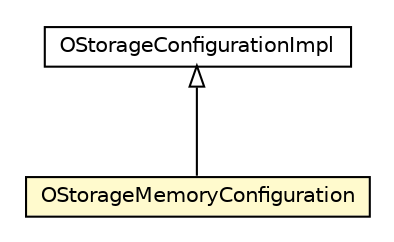#!/usr/local/bin/dot
#
# Class diagram 
# Generated by UMLGraph version R5_6-24-gf6e263 (http://www.umlgraph.org/)
#

digraph G {
	edge [fontname="Helvetica",fontsize=10,labelfontname="Helvetica",labelfontsize=10];
	node [fontname="Helvetica",fontsize=10,shape=plaintext];
	nodesep=0.25;
	ranksep=0.5;
	// com.orientechnologies.orient.core.storage.impl.local.paginated.OStorageMemoryConfiguration
	c6961507 [label=<<table title="com.orientechnologies.orient.core.storage.impl.local.paginated.OStorageMemoryConfiguration" border="0" cellborder="1" cellspacing="0" cellpadding="2" port="p" bgcolor="lemonChiffon" href="./OStorageMemoryConfiguration.html">
		<tr><td><table border="0" cellspacing="0" cellpadding="1">
<tr><td align="center" balign="center"> OStorageMemoryConfiguration </td></tr>
		</table></td></tr>
		</table>>, URL="./OStorageMemoryConfiguration.html", fontname="Helvetica", fontcolor="black", fontsize=10.0];
	// com.orientechnologies.orient.core.config.OStorageConfigurationImpl
	c6961754 [label=<<table title="com.orientechnologies.orient.core.config.OStorageConfigurationImpl" border="0" cellborder="1" cellspacing="0" cellpadding="2" port="p" href="../../../../config/OStorageConfigurationImpl.html">
		<tr><td><table border="0" cellspacing="0" cellpadding="1">
<tr><td align="center" balign="center"> OStorageConfigurationImpl </td></tr>
		</table></td></tr>
		</table>>, URL="../../../../config/OStorageConfigurationImpl.html", fontname="Helvetica", fontcolor="black", fontsize=10.0];
	//com.orientechnologies.orient.core.storage.impl.local.paginated.OStorageMemoryConfiguration extends com.orientechnologies.orient.core.config.OStorageConfigurationImpl
	c6961754:p -> c6961507:p [dir=back,arrowtail=empty];
}

